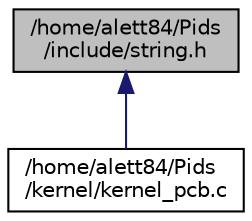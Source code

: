 digraph "/home/alett84/Pids/include/string.h"
{
 // LATEX_PDF_SIZE
  edge [fontname="Helvetica",fontsize="10",labelfontname="Helvetica",labelfontsize="10"];
  node [fontname="Helvetica",fontsize="10",shape=record];
  Node1 [label="/home/alett84/Pids\l/include/string.h",height=0.2,width=0.4,color="black", fillcolor="grey75", style="filled", fontcolor="black",tooltip="A subset of standard C library functions."];
  Node1 -> Node2 [dir="back",color="midnightblue",fontsize="10",style="solid"];
  Node2 [label="/home/alett84/Pids\l/kernel/kernel_pcb.c",height=0.2,width=0.4,color="black", fillcolor="white", style="filled",URL="$kernel__pcb_8c.html",tooltip=" "];
}
